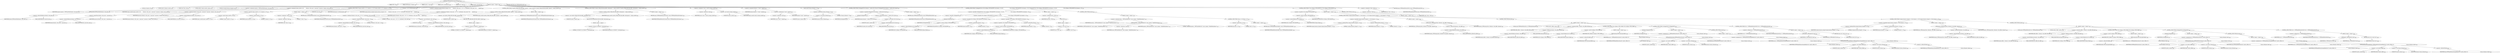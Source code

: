 digraph "TIFFReadDirEntryArrayWithLimit" {  
"80797" [label = <(METHOD,TIFFReadDirEntryArrayWithLimit)<SUB>1264</SUB>> ]
"80798" [label = <(PARAM,TIFF *tif)<SUB>1265</SUB>> ]
"80799" [label = <(PARAM,TIFFDirEntry *direntry)<SUB>1265</SUB>> ]
"80800" [label = <(PARAM,uint32_t *count)<SUB>1266</SUB>> ]
"80801" [label = <(PARAM,uint32_t desttypesize)<SUB>1266</SUB>> ]
"80802" [label = <(PARAM,void **value)<SUB>1267</SUB>> ]
"80803" [label = <(PARAM,uint64_t maxcount)<SUB>1267</SUB>> ]
"80804" [label = <(BLOCK,&lt;empty&gt;,&lt;empty&gt;)<SUB>1268</SUB>> ]
"80805" [label = <(LOCAL,int typesize: int)<SUB>1269</SUB>> ]
"80806" [label = <(LOCAL,uint32_t datasize: uint32_t)<SUB>1270</SUB>> ]
"80807" [label = <(LOCAL,void* data: void)<SUB>1271</SUB>> ]
"80808" [label = <(LOCAL,uint64_t target_count64: uint64_t)<SUB>1272</SUB>> ]
"80809" [label = <(LOCAL,int original_datasize_clamped: int)<SUB>1273</SUB>> ]
"80810" [label = <(&lt;operator&gt;.assignment,typesize = TIFFDataWidth(direntry-&gt;tdir_type))<SUB>1274</SUB>> ]
"80811" [label = <(IDENTIFIER,typesize,typesize = TIFFDataWidth(direntry-&gt;tdir_type))<SUB>1274</SUB>> ]
"80812" [label = <(TIFFDataWidth,TIFFDataWidth(direntry-&gt;tdir_type))<SUB>1274</SUB>> ]
"80813" [label = <(&lt;operator&gt;.indirectFieldAccess,direntry-&gt;tdir_type)<SUB>1274</SUB>> ]
"80814" [label = <(IDENTIFIER,direntry,TIFFDataWidth(direntry-&gt;tdir_type))<SUB>1274</SUB>> ]
"80815" [label = <(FIELD_IDENTIFIER,tdir_type,tdir_type)<SUB>1274</SUB>> ]
"80816" [label = <(&lt;operator&gt;.assignment,target_count64 =\012        (direntry-&gt;tdir_count &gt; maxcount) ? maxcount : direntry-&gt;tdir_count)<SUB>1276</SUB>> ]
"80817" [label = <(IDENTIFIER,target_count64,target_count64 =\012        (direntry-&gt;tdir_count &gt; maxcount) ? maxcount : direntry-&gt;tdir_count)<SUB>1276</SUB>> ]
"80818" [label = <(&lt;operator&gt;.conditional,(direntry-&gt;tdir_count &gt; maxcount) ? maxcount : direntry-&gt;tdir_count)<SUB>1277</SUB>> ]
"80819" [label = <(&lt;operator&gt;.greaterThan,direntry-&gt;tdir_count &gt; maxcount)<SUB>1277</SUB>> ]
"80820" [label = <(&lt;operator&gt;.indirectFieldAccess,direntry-&gt;tdir_count)<SUB>1277</SUB>> ]
"80821" [label = <(IDENTIFIER,direntry,direntry-&gt;tdir_count &gt; maxcount)<SUB>1277</SUB>> ]
"80822" [label = <(FIELD_IDENTIFIER,tdir_count,tdir_count)<SUB>1277</SUB>> ]
"80823" [label = <(IDENTIFIER,maxcount,direntry-&gt;tdir_count &gt; maxcount)<SUB>1277</SUB>> ]
"80824" [label = <(IDENTIFIER,maxcount,(direntry-&gt;tdir_count &gt; maxcount) ? maxcount : direntry-&gt;tdir_count)<SUB>1277</SUB>> ]
"80825" [label = <(&lt;operator&gt;.indirectFieldAccess,direntry-&gt;tdir_count)<SUB>1277</SUB>> ]
"80826" [label = <(IDENTIFIER,direntry,(direntry-&gt;tdir_count &gt; maxcount) ? maxcount : direntry-&gt;tdir_count)<SUB>1277</SUB>> ]
"80827" [label = <(FIELD_IDENTIFIER,tdir_count,tdir_count)<SUB>1277</SUB>> ]
"80828" [label = <(CONTROL_STRUCTURE,if ((target_count64 == 0) || (typesize == 0)),if ((target_count64 == 0) || (typesize == 0)))<SUB>1279</SUB>> ]
"80829" [label = <(&lt;operator&gt;.logicalOr,(target_count64 == 0) || (typesize == 0))<SUB>1279</SUB>> ]
"80830" [label = <(&lt;operator&gt;.equals,target_count64 == 0)<SUB>1279</SUB>> ]
"80831" [label = <(IDENTIFIER,target_count64,target_count64 == 0)<SUB>1279</SUB>> ]
"80832" [label = <(LITERAL,0,target_count64 == 0)<SUB>1279</SUB>> ]
"80833" [label = <(&lt;operator&gt;.equals,typesize == 0)<SUB>1279</SUB>> ]
"80834" [label = <(IDENTIFIER,typesize,typesize == 0)<SUB>1279</SUB>> ]
"80835" [label = <(LITERAL,0,typesize == 0)<SUB>1279</SUB>> ]
"80836" [label = <(BLOCK,&lt;empty&gt;,&lt;empty&gt;)<SUB>1280</SUB>> ]
"80837" [label = <(&lt;operator&gt;.assignment,*value = 0)<SUB>1281</SUB>> ]
"80838" [label = <(&lt;operator&gt;.indirection,*value)<SUB>1281</SUB>> ]
"80839" [label = <(IDENTIFIER,value,*value = 0)<SUB>1281</SUB>> ]
"80840" [label = <(LITERAL,0,*value = 0)<SUB>1281</SUB>> ]
"80841" [label = <(RETURN,return (TIFFReadDirEntryErrOk);,return (TIFFReadDirEntryErrOk);)<SUB>1282</SUB>> ]
"80842" [label = <(IDENTIFIER,TIFFReadDirEntryErrOk,return (TIFFReadDirEntryErrOk);)<SUB>1282</SUB>> ]
"80843" [label = <(&lt;operator&gt;.cast,(void)desttypesize)<SUB>1284</SUB>> ]
"80844" [label = <(UNKNOWN,void,void)<SUB>1284</SUB>> ]
"80845" [label = <(IDENTIFIER,desttypesize,(void)desttypesize)<SUB>1284</SUB>> ]
"80846" [label = <(&lt;operator&gt;.assignment,original_datasize_clamped =\012        ((direntry-&gt;tdir_count &gt; 10) ? 10 : (int)direntry-&gt;tdir_count) *\012        typesize)<SUB>1289</SUB>> ]
"80847" [label = <(IDENTIFIER,original_datasize_clamped,original_datasize_clamped =\012        ((direntry-&gt;tdir_count &gt; 10) ? 10 : (int)direntry-&gt;tdir_count) *\012        typesize)<SUB>1289</SUB>> ]
"80848" [label = <(&lt;operator&gt;.multiplication,((direntry-&gt;tdir_count &gt; 10) ? 10 : (int)direntry-&gt;tdir_count) *\012        typesize)<SUB>1290</SUB>> ]
"80849" [label = <(&lt;operator&gt;.conditional,(direntry-&gt;tdir_count &gt; 10) ? 10 : (int)direntry-&gt;tdir_count)<SUB>1290</SUB>> ]
"80850" [label = <(&lt;operator&gt;.greaterThan,direntry-&gt;tdir_count &gt; 10)<SUB>1290</SUB>> ]
"80851" [label = <(&lt;operator&gt;.indirectFieldAccess,direntry-&gt;tdir_count)<SUB>1290</SUB>> ]
"80852" [label = <(IDENTIFIER,direntry,direntry-&gt;tdir_count &gt; 10)<SUB>1290</SUB>> ]
"80853" [label = <(FIELD_IDENTIFIER,tdir_count,tdir_count)<SUB>1290</SUB>> ]
"80854" [label = <(LITERAL,10,direntry-&gt;tdir_count &gt; 10)<SUB>1290</SUB>> ]
"80855" [label = <(LITERAL,10,(direntry-&gt;tdir_count &gt; 10) ? 10 : (int)direntry-&gt;tdir_count)<SUB>1290</SUB>> ]
"80856" [label = <(&lt;operator&gt;.cast,(int)direntry-&gt;tdir_count)<SUB>1290</SUB>> ]
"80857" [label = <(UNKNOWN,int,int)<SUB>1290</SUB>> ]
"80858" [label = <(&lt;operator&gt;.indirectFieldAccess,direntry-&gt;tdir_count)<SUB>1290</SUB>> ]
"80859" [label = <(IDENTIFIER,direntry,(int)direntry-&gt;tdir_count)<SUB>1290</SUB>> ]
"80860" [label = <(FIELD_IDENTIFIER,tdir_count,tdir_count)<SUB>1290</SUB>> ]
"80861" [label = <(IDENTIFIER,typesize,((direntry-&gt;tdir_count &gt; 10) ? 10 : (int)direntry-&gt;tdir_count) *\012        typesize)<SUB>1291</SUB>> ]
"80862" [label = <(CONTROL_STRUCTURE,if ((uint64_t)(MAX_SIZE_TAG_DATA / typesize) &lt; target_count64),if ((uint64_t)(MAX_SIZE_TAG_DATA / typesize) &lt; target_count64))<SUB>1298</SUB>> ]
"80863" [label = <(&lt;operator&gt;.lessThan,(uint64_t)(MAX_SIZE_TAG_DATA / typesize) &lt; target_count64)<SUB>1298</SUB>> ]
"80864" [label = <(&lt;operator&gt;.cast,(uint64_t)(MAX_SIZE_TAG_DATA / typesize))<SUB>1298</SUB>> ]
"80865" [label = <(UNKNOWN,uint64_t,uint64_t)<SUB>1298</SUB>> ]
"80866" [label = <(MAX_SIZE_TAG_DATA,MAX_SIZE_TAG_DATA / typesize)<SUB>1298</SUB>> ]
"80867" [label = <(BLOCK,&lt;empty&gt;,&lt;empty&gt;)> ]
"80868" [label = <(&lt;operator&gt;.division,2147483647U / typesize)<SUB>1298</SUB>> ]
"80869" [label = <(LITERAL,2147483647U,2147483647U / typesize)<SUB>1298</SUB>> ]
"80870" [label = <(IDENTIFIER,typesize,2147483647U / typesize)<SUB>1298</SUB>> ]
"80871" [label = <(IDENTIFIER,target_count64,(uint64_t)(MAX_SIZE_TAG_DATA / typesize) &lt; target_count64)<SUB>1298</SUB>> ]
"80872" [label = <(BLOCK,&lt;empty&gt;,&lt;empty&gt;)<SUB>1299</SUB>> ]
"80873" [label = <(RETURN,return (TIFFReadDirEntryErrSizesan);,return (TIFFReadDirEntryErrSizesan);)<SUB>1299</SUB>> ]
"80874" [label = <(IDENTIFIER,TIFFReadDirEntryErrSizesan,return (TIFFReadDirEntryErrSizesan);)<SUB>1299</SUB>> ]
"80875" [label = <(CONTROL_STRUCTURE,if ((uint64_t)(MAX_SIZE_TAG_DATA / desttypesize) &lt; target_count64),if ((uint64_t)(MAX_SIZE_TAG_DATA / desttypesize) &lt; target_count64))<SUB>1300</SUB>> ]
"80876" [label = <(&lt;operator&gt;.lessThan,(uint64_t)(MAX_SIZE_TAG_DATA / desttypesize) &lt; target_count64)<SUB>1300</SUB>> ]
"80877" [label = <(&lt;operator&gt;.cast,(uint64_t)(MAX_SIZE_TAG_DATA / desttypesize))<SUB>1300</SUB>> ]
"80878" [label = <(UNKNOWN,uint64_t,uint64_t)<SUB>1300</SUB>> ]
"80879" [label = <(MAX_SIZE_TAG_DATA,MAX_SIZE_TAG_DATA / desttypesize)<SUB>1300</SUB>> ]
"80880" [label = <(BLOCK,&lt;empty&gt;,&lt;empty&gt;)> ]
"80881" [label = <(&lt;operator&gt;.division,2147483647U / desttypesize)<SUB>1300</SUB>> ]
"80882" [label = <(LITERAL,2147483647U,2147483647U / desttypesize)<SUB>1300</SUB>> ]
"80883" [label = <(IDENTIFIER,desttypesize,2147483647U / desttypesize)<SUB>1300</SUB>> ]
"80884" [label = <(IDENTIFIER,target_count64,(uint64_t)(MAX_SIZE_TAG_DATA / desttypesize) &lt; target_count64)<SUB>1300</SUB>> ]
"80885" [label = <(BLOCK,&lt;empty&gt;,&lt;empty&gt;)<SUB>1301</SUB>> ]
"80886" [label = <(RETURN,return (TIFFReadDirEntryErrSizesan);,return (TIFFReadDirEntryErrSizesan);)<SUB>1301</SUB>> ]
"80887" [label = <(IDENTIFIER,TIFFReadDirEntryErrSizesan,return (TIFFReadDirEntryErrSizesan);)<SUB>1301</SUB>> ]
"80888" [label = <(&lt;operator&gt;.assignment,*count = (uint32_t)target_count64)<SUB>1303</SUB>> ]
"80889" [label = <(&lt;operator&gt;.indirection,*count)<SUB>1303</SUB>> ]
"80890" [label = <(IDENTIFIER,count,*count = (uint32_t)target_count64)<SUB>1303</SUB>> ]
"80891" [label = <(&lt;operator&gt;.cast,(uint32_t)target_count64)<SUB>1303</SUB>> ]
"80892" [label = <(UNKNOWN,uint32_t,uint32_t)<SUB>1303</SUB>> ]
"80893" [label = <(IDENTIFIER,target_count64,(uint32_t)target_count64)<SUB>1303</SUB>> ]
"80894" [label = <(&lt;operator&gt;.assignment,datasize = (*count) * typesize)<SUB>1304</SUB>> ]
"80895" [label = <(IDENTIFIER,datasize,datasize = (*count) * typesize)<SUB>1304</SUB>> ]
"80896" [label = <(&lt;operator&gt;.multiplication,(*count) * typesize)<SUB>1304</SUB>> ]
"80897" [label = <(&lt;operator&gt;.indirection,*count)<SUB>1304</SUB>> ]
"80898" [label = <(IDENTIFIER,count,(*count) * typesize)<SUB>1304</SUB>> ]
"80899" [label = <(IDENTIFIER,typesize,(*count) * typesize)<SUB>1304</SUB>> ]
"80900" [label = <(assert,assert((tmsize_t)datasize &gt; 0))<SUB>1305</SUB>> ]
"80901" [label = <(&lt;operator&gt;.greaterThan,(tmsize_t)datasize &gt; 0)<SUB>1305</SUB>> ]
"80902" [label = <(&lt;operator&gt;.cast,(tmsize_t)datasize)<SUB>1305</SUB>> ]
"80903" [label = <(UNKNOWN,tmsize_t,tmsize_t)<SUB>1305</SUB>> ]
"80904" [label = <(IDENTIFIER,datasize,(tmsize_t)datasize)<SUB>1305</SUB>> ]
"80905" [label = <(LITERAL,0,(tmsize_t)datasize &gt; 0)<SUB>1305</SUB>> ]
"80906" [label = <(CONTROL_STRUCTURE,if (isMapped(tif) &amp;&amp; datasize &gt; (uint64_t)tif-&gt;tif_size),if (isMapped(tif) &amp;&amp; datasize &gt; (uint64_t)tif-&gt;tif_size))<SUB>1307</SUB>> ]
"80907" [label = <(&lt;operator&gt;.logicalAnd,isMapped(tif) &amp;&amp; datasize &gt; (uint64_t)tif-&gt;tif_size)<SUB>1307</SUB>> ]
"80908" [label = <(isMapped,isMapped(tif))<SUB>1307</SUB>> ]
"80909" [label = <(IDENTIFIER,tif,isMapped(tif))<SUB>1307</SUB>> ]
"80910" [label = <(&lt;operator&gt;.greaterThan,datasize &gt; (uint64_t)tif-&gt;tif_size)<SUB>1307</SUB>> ]
"80911" [label = <(IDENTIFIER,datasize,datasize &gt; (uint64_t)tif-&gt;tif_size)<SUB>1307</SUB>> ]
"80912" [label = <(&lt;operator&gt;.cast,(uint64_t)tif-&gt;tif_size)<SUB>1307</SUB>> ]
"80913" [label = <(UNKNOWN,uint64_t,uint64_t)<SUB>1307</SUB>> ]
"80914" [label = <(&lt;operator&gt;.indirectFieldAccess,tif-&gt;tif_size)<SUB>1307</SUB>> ]
"80915" [label = <(IDENTIFIER,tif,(uint64_t)tif-&gt;tif_size)<SUB>1307</SUB>> ]
"80916" [label = <(FIELD_IDENTIFIER,tif_size,tif_size)<SUB>1307</SUB>> ]
"80917" [label = <(BLOCK,&lt;empty&gt;,&lt;empty&gt;)<SUB>1308</SUB>> ]
"80918" [label = <(RETURN,return TIFFReadDirEntryErrIo;,return TIFFReadDirEntryErrIo;)<SUB>1308</SUB>> ]
"80919" [label = <(IDENTIFIER,TIFFReadDirEntryErrIo,return TIFFReadDirEntryErrIo;)<SUB>1308</SUB>> ]
"80920" [label = <(CONTROL_STRUCTURE,if (!isMapped(tif) &amp;&amp; (((tif-&gt;tif_flags &amp; TIFF_BIGTIFF) &amp;&amp; datasize &gt; 8) ||\012                           (!(tif-&gt;tif_flags &amp; TIFF_BIGTIFF) &amp;&amp; datasize &gt; 4))),if (!isMapped(tif) &amp;&amp; (((tif-&gt;tif_flags &amp; TIFF_BIGTIFF) &amp;&amp; datasize &gt; 8) ||\012                           (!(tif-&gt;tif_flags &amp; TIFF_BIGTIFF) &amp;&amp; datasize &gt; 4))))<SUB>1310</SUB>> ]
"80921" [label = <(&lt;operator&gt;.logicalAnd,!isMapped(tif) &amp;&amp; (((tif-&gt;tif_flags &amp; TIFF_BIGTIFF) &amp;&amp; datasize &gt; 8) ||\012                           (!(tif-&gt;tif_flags &amp; TIFF_BIGTIFF) &amp;&amp; datasize &gt; 4)))<SUB>1310</SUB>> ]
"80922" [label = <(&lt;operator&gt;.logicalNot,!isMapped(tif))<SUB>1310</SUB>> ]
"80923" [label = <(isMapped,isMapped(tif))<SUB>1310</SUB>> ]
"80924" [label = <(IDENTIFIER,tif,isMapped(tif))<SUB>1310</SUB>> ]
"80925" [label = <(&lt;operator&gt;.logicalOr,((tif-&gt;tif_flags &amp; TIFF_BIGTIFF) &amp;&amp; datasize &gt; 8) ||\012                           (!(tif-&gt;tif_flags &amp; TIFF_BIGTIFF) &amp;&amp; datasize &gt; 4))<SUB>1310</SUB>> ]
"80926" [label = <(&lt;operator&gt;.logicalAnd,(tif-&gt;tif_flags &amp; TIFF_BIGTIFF) &amp;&amp; datasize &gt; 8)<SUB>1310</SUB>> ]
"80927" [label = <(&lt;operator&gt;.and,tif-&gt;tif_flags &amp; TIFF_BIGTIFF)<SUB>1310</SUB>> ]
"80928" [label = <(&lt;operator&gt;.indirectFieldAccess,tif-&gt;tif_flags)<SUB>1310</SUB>> ]
"80929" [label = <(IDENTIFIER,tif,tif-&gt;tif_flags &amp; TIFF_BIGTIFF)<SUB>1310</SUB>> ]
"80930" [label = <(FIELD_IDENTIFIER,tif_flags,tif_flags)<SUB>1310</SUB>> ]
"80931" [label = <(IDENTIFIER,TIFF_BIGTIFF,tif-&gt;tif_flags &amp; TIFF_BIGTIFF)<SUB>1310</SUB>> ]
"80932" [label = <(&lt;operator&gt;.greaterThan,datasize &gt; 8)<SUB>1310</SUB>> ]
"80933" [label = <(IDENTIFIER,datasize,datasize &gt; 8)<SUB>1310</SUB>> ]
"80934" [label = <(LITERAL,8,datasize &gt; 8)<SUB>1310</SUB>> ]
"80935" [label = <(&lt;operator&gt;.logicalAnd,!(tif-&gt;tif_flags &amp; TIFF_BIGTIFF) &amp;&amp; datasize &gt; 4)<SUB>1311</SUB>> ]
"80936" [label = <(&lt;operator&gt;.logicalNot,!(tif-&gt;tif_flags &amp; TIFF_BIGTIFF))<SUB>1311</SUB>> ]
"80937" [label = <(&lt;operator&gt;.and,tif-&gt;tif_flags &amp; TIFF_BIGTIFF)<SUB>1311</SUB>> ]
"80938" [label = <(&lt;operator&gt;.indirectFieldAccess,tif-&gt;tif_flags)<SUB>1311</SUB>> ]
"80939" [label = <(IDENTIFIER,tif,tif-&gt;tif_flags &amp; TIFF_BIGTIFF)<SUB>1311</SUB>> ]
"80940" [label = <(FIELD_IDENTIFIER,tif_flags,tif_flags)<SUB>1311</SUB>> ]
"80941" [label = <(IDENTIFIER,TIFF_BIGTIFF,tif-&gt;tif_flags &amp; TIFF_BIGTIFF)<SUB>1311</SUB>> ]
"80942" [label = <(&lt;operator&gt;.greaterThan,datasize &gt; 4)<SUB>1311</SUB>> ]
"80943" [label = <(IDENTIFIER,datasize,datasize &gt; 4)<SUB>1311</SUB>> ]
"80944" [label = <(LITERAL,4,datasize &gt; 4)<SUB>1311</SUB>> ]
"80945" [label = <(BLOCK,&lt;empty&gt;,&lt;empty&gt;)<SUB>1312</SUB>> ]
"80946" [label = <(&lt;operator&gt;.assignment,data = NULL)<SUB>1313</SUB>> ]
"80947" [label = <(IDENTIFIER,data,data = NULL)<SUB>1313</SUB>> ]
"80948" [label = <(NULL,NULL)<SUB>1313</SUB>> ]
"80949" [label = <(BLOCK,&lt;empty&gt;,&lt;empty&gt;)> ]
"80950" [label = <(&lt;operator&gt;.cast,(void *)0)<SUB>1313</SUB>> ]
"80951" [label = <(UNKNOWN,void *,void *)<SUB>1313</SUB>> ]
"80952" [label = <(LITERAL,0,(void *)0)<SUB>1313</SUB>> ]
"80953" [label = <(CONTROL_STRUCTURE,else,else)<SUB>1316</SUB>> ]
"80954" [label = <(BLOCK,&lt;empty&gt;,&lt;empty&gt;)<SUB>1316</SUB>> ]
"80955" [label = <(&lt;operator&gt;.assignment,data = _TIFFCheckMalloc(tif, *count, typesize, &quot;ReadDirEntryArray&quot;))<SUB>1317</SUB>> ]
"80956" [label = <(IDENTIFIER,data,data = _TIFFCheckMalloc(tif, *count, typesize, &quot;ReadDirEntryArray&quot;))<SUB>1317</SUB>> ]
"80957" [label = <(_TIFFCheckMalloc,_TIFFCheckMalloc(tif, *count, typesize, &quot;ReadDirEntryArray&quot;))<SUB>1317</SUB>> ]
"80958" [label = <(IDENTIFIER,tif,_TIFFCheckMalloc(tif, *count, typesize, &quot;ReadDirEntryArray&quot;))<SUB>1317</SUB>> ]
"80959" [label = <(&lt;operator&gt;.indirection,*count)<SUB>1317</SUB>> ]
"80960" [label = <(IDENTIFIER,count,_TIFFCheckMalloc(tif, *count, typesize, &quot;ReadDirEntryArray&quot;))<SUB>1317</SUB>> ]
"80961" [label = <(IDENTIFIER,typesize,_TIFFCheckMalloc(tif, *count, typesize, &quot;ReadDirEntryArray&quot;))<SUB>1317</SUB>> ]
"80962" [label = <(LITERAL,&quot;ReadDirEntryArray&quot;,_TIFFCheckMalloc(tif, *count, typesize, &quot;ReadDirEntryArray&quot;))<SUB>1317</SUB>> ]
"80963" [label = <(CONTROL_STRUCTURE,if (data == 0),if (data == 0))<SUB>1318</SUB>> ]
"80964" [label = <(&lt;operator&gt;.equals,data == 0)<SUB>1318</SUB>> ]
"80965" [label = <(IDENTIFIER,data,data == 0)<SUB>1318</SUB>> ]
"80966" [label = <(LITERAL,0,data == 0)<SUB>1318</SUB>> ]
"80967" [label = <(BLOCK,&lt;empty&gt;,&lt;empty&gt;)<SUB>1319</SUB>> ]
"80968" [label = <(RETURN,return (TIFFReadDirEntryErrAlloc);,return (TIFFReadDirEntryErrAlloc);)<SUB>1319</SUB>> ]
"80969" [label = <(IDENTIFIER,TIFFReadDirEntryErrAlloc,return (TIFFReadDirEntryErrAlloc);)<SUB>1319</SUB>> ]
"80970" [label = <(CONTROL_STRUCTURE,if (!(tif-&gt;tif_flags &amp; TIFF_BIGTIFF)),if (!(tif-&gt;tif_flags &amp; TIFF_BIGTIFF)))<SUB>1321</SUB>> ]
"80971" [label = <(&lt;operator&gt;.logicalNot,!(tif-&gt;tif_flags &amp; TIFF_BIGTIFF))<SUB>1321</SUB>> ]
"80972" [label = <(&lt;operator&gt;.and,tif-&gt;tif_flags &amp; TIFF_BIGTIFF)<SUB>1321</SUB>> ]
"80973" [label = <(&lt;operator&gt;.indirectFieldAccess,tif-&gt;tif_flags)<SUB>1321</SUB>> ]
"80974" [label = <(IDENTIFIER,tif,tif-&gt;tif_flags &amp; TIFF_BIGTIFF)<SUB>1321</SUB>> ]
"80975" [label = <(FIELD_IDENTIFIER,tif_flags,tif_flags)<SUB>1321</SUB>> ]
"80976" [label = <(IDENTIFIER,TIFF_BIGTIFF,tif-&gt;tif_flags &amp; TIFF_BIGTIFF)<SUB>1321</SUB>> ]
"80977" [label = <(BLOCK,&lt;empty&gt;,&lt;empty&gt;)<SUB>1322</SUB>> ]
"80978" [label = <(CONTROL_STRUCTURE,if (original_datasize_clamped &lt;= 4 &amp;&amp; datasize &lt;= 4),if (original_datasize_clamped &lt;= 4 &amp;&amp; datasize &lt;= 4))<SUB>1325</SUB>> ]
"80979" [label = <(&lt;operator&gt;.logicalAnd,original_datasize_clamped &lt;= 4 &amp;&amp; datasize &lt;= 4)<SUB>1325</SUB>> ]
"80980" [label = <(&lt;operator&gt;.lessEqualsThan,original_datasize_clamped &lt;= 4)<SUB>1325</SUB>> ]
"80981" [label = <(IDENTIFIER,original_datasize_clamped,original_datasize_clamped &lt;= 4)<SUB>1325</SUB>> ]
"80982" [label = <(LITERAL,4,original_datasize_clamped &lt;= 4)<SUB>1325</SUB>> ]
"80983" [label = <(&lt;operator&gt;.lessEqualsThan,datasize &lt;= 4)<SUB>1325</SUB>> ]
"80984" [label = <(IDENTIFIER,datasize,datasize &lt;= 4)<SUB>1325</SUB>> ]
"80985" [label = <(LITERAL,4,datasize &lt;= 4)<SUB>1325</SUB>> ]
"80986" [label = <(BLOCK,&lt;empty&gt;,&lt;empty&gt;)<SUB>1326</SUB>> ]
"80987" [label = <(_TIFFmemcpy,_TIFFmemcpy(data, &amp;direntry-&gt;tdir_offset, datasize))<SUB>1326</SUB>> ]
"80988" [label = <(IDENTIFIER,data,_TIFFmemcpy(data, &amp;direntry-&gt;tdir_offset, datasize))<SUB>1326</SUB>> ]
"80989" [label = <(&lt;operator&gt;.addressOf,&amp;direntry-&gt;tdir_offset)<SUB>1326</SUB>> ]
"80990" [label = <(&lt;operator&gt;.indirectFieldAccess,direntry-&gt;tdir_offset)<SUB>1326</SUB>> ]
"80991" [label = <(IDENTIFIER,direntry,_TIFFmemcpy(data, &amp;direntry-&gt;tdir_offset, datasize))<SUB>1326</SUB>> ]
"80992" [label = <(FIELD_IDENTIFIER,tdir_offset,tdir_offset)<SUB>1326</SUB>> ]
"80993" [label = <(IDENTIFIER,datasize,_TIFFmemcpy(data, &amp;direntry-&gt;tdir_offset, datasize))<SUB>1326</SUB>> ]
"80994" [label = <(CONTROL_STRUCTURE,else,else)<SUB>1328</SUB>> ]
"80995" [label = <(BLOCK,&lt;empty&gt;,&lt;empty&gt;)<SUB>1328</SUB>> ]
"80996" [label = <(LOCAL,enum TIFFReadDirEntryErr err: TIFFReadDirEntryErr)<SUB>1329</SUB>> ]
"80997" [label = <(LOCAL,uint32_t offset: uint32_t)<SUB>1330</SUB>> ]
"80998" [label = <(&lt;operator&gt;.assignment,offset = direntry-&gt;tdir_offset.toff_long)<SUB>1330</SUB>> ]
"80999" [label = <(IDENTIFIER,offset,offset = direntry-&gt;tdir_offset.toff_long)<SUB>1330</SUB>> ]
"81000" [label = <(&lt;operator&gt;.fieldAccess,direntry-&gt;tdir_offset.toff_long)<SUB>1330</SUB>> ]
"81001" [label = <(&lt;operator&gt;.indirectFieldAccess,direntry-&gt;tdir_offset)<SUB>1330</SUB>> ]
"81002" [label = <(IDENTIFIER,direntry,offset = direntry-&gt;tdir_offset.toff_long)<SUB>1330</SUB>> ]
"81003" [label = <(FIELD_IDENTIFIER,tdir_offset,tdir_offset)<SUB>1330</SUB>> ]
"81004" [label = <(FIELD_IDENTIFIER,toff_long,toff_long)<SUB>1330</SUB>> ]
"81005" [label = <(CONTROL_STRUCTURE,if (tif-&gt;tif_flags &amp; TIFF_SWAB),if (tif-&gt;tif_flags &amp; TIFF_SWAB))<SUB>1331</SUB>> ]
"81006" [label = <(&lt;operator&gt;.and,tif-&gt;tif_flags &amp; TIFF_SWAB)<SUB>1331</SUB>> ]
"81007" [label = <(&lt;operator&gt;.indirectFieldAccess,tif-&gt;tif_flags)<SUB>1331</SUB>> ]
"81008" [label = <(IDENTIFIER,tif,tif-&gt;tif_flags &amp; TIFF_SWAB)<SUB>1331</SUB>> ]
"81009" [label = <(FIELD_IDENTIFIER,tif_flags,tif_flags)<SUB>1331</SUB>> ]
"81010" [label = <(IDENTIFIER,TIFF_SWAB,tif-&gt;tif_flags &amp; TIFF_SWAB)<SUB>1331</SUB>> ]
"81011" [label = <(BLOCK,&lt;empty&gt;,&lt;empty&gt;)<SUB>1332</SUB>> ]
"81012" [label = <(TIFFSwabLong,TIFFSwabLong(&amp;offset))<SUB>1332</SUB>> ]
"81013" [label = <(&lt;operator&gt;.addressOf,&amp;offset)<SUB>1332</SUB>> ]
"81014" [label = <(IDENTIFIER,offset,TIFFSwabLong(&amp;offset))<SUB>1332</SUB>> ]
"81015" [label = <(CONTROL_STRUCTURE,if (isMapped(tif)),if (isMapped(tif)))<SUB>1333</SUB>> ]
"81016" [label = <(isMapped,isMapped(tif))<SUB>1333</SUB>> ]
"81017" [label = <(IDENTIFIER,tif,isMapped(tif))<SUB>1333</SUB>> ]
"81018" [label = <(BLOCK,&lt;empty&gt;,&lt;empty&gt;)<SUB>1334</SUB>> ]
"81019" [label = <(&lt;operator&gt;.assignment,err = TIFFReadDirEntryData(tif, (uint64_t)offset,\012                                           (tmsize_t)datasize, data))<SUB>1334</SUB>> ]
"81020" [label = <(IDENTIFIER,err,err = TIFFReadDirEntryData(tif, (uint64_t)offset,\012                                           (tmsize_t)datasize, data))<SUB>1334</SUB>> ]
"81021" [label = <(TIFFReadDirEntryData,TIFFReadDirEntryData(tif, (uint64_t)offset,\012                                           (tmsize_t)datasize, data))<SUB>1334</SUB>> ]
"81022" [label = <(IDENTIFIER,tif,TIFFReadDirEntryData(tif, (uint64_t)offset,\012                                           (tmsize_t)datasize, data))<SUB>1334</SUB>> ]
"81023" [label = <(&lt;operator&gt;.cast,(uint64_t)offset)<SUB>1334</SUB>> ]
"81024" [label = <(UNKNOWN,uint64_t,uint64_t)<SUB>1334</SUB>> ]
"81025" [label = <(IDENTIFIER,offset,(uint64_t)offset)<SUB>1334</SUB>> ]
"81026" [label = <(&lt;operator&gt;.cast,(tmsize_t)datasize)<SUB>1335</SUB>> ]
"81027" [label = <(UNKNOWN,tmsize_t,tmsize_t)<SUB>1335</SUB>> ]
"81028" [label = <(IDENTIFIER,datasize,(tmsize_t)datasize)<SUB>1335</SUB>> ]
"81029" [label = <(IDENTIFIER,data,TIFFReadDirEntryData(tif, (uint64_t)offset,\012                                           (tmsize_t)datasize, data))<SUB>1335</SUB>> ]
"81030" [label = <(CONTROL_STRUCTURE,else,else)<SUB>1337</SUB>> ]
"81031" [label = <(BLOCK,&lt;empty&gt;,&lt;empty&gt;)<SUB>1337</SUB>> ]
"81032" [label = <(&lt;operator&gt;.assignment,err = TIFFReadDirEntryDataAndRealloc(tif, (uint64_t)offset,\012                                                     (tmsize_t)datasize, &amp;data))<SUB>1337</SUB>> ]
"81033" [label = <(IDENTIFIER,err,err = TIFFReadDirEntryDataAndRealloc(tif, (uint64_t)offset,\012                                                     (tmsize_t)datasize, &amp;data))<SUB>1337</SUB>> ]
"81034" [label = <(TIFFReadDirEntryDataAndRealloc,TIFFReadDirEntryDataAndRealloc(tif, (uint64_t)offset,\012                                                     (tmsize_t)datasize, &amp;data))<SUB>1337</SUB>> ]
"81035" [label = <(IDENTIFIER,tif,TIFFReadDirEntryDataAndRealloc(tif, (uint64_t)offset,\012                                                     (tmsize_t)datasize, &amp;data))<SUB>1337</SUB>> ]
"81036" [label = <(&lt;operator&gt;.cast,(uint64_t)offset)<SUB>1337</SUB>> ]
"81037" [label = <(UNKNOWN,uint64_t,uint64_t)<SUB>1337</SUB>> ]
"81038" [label = <(IDENTIFIER,offset,(uint64_t)offset)<SUB>1337</SUB>> ]
"81039" [label = <(&lt;operator&gt;.cast,(tmsize_t)datasize)<SUB>1338</SUB>> ]
"81040" [label = <(UNKNOWN,tmsize_t,tmsize_t)<SUB>1338</SUB>> ]
"81041" [label = <(IDENTIFIER,datasize,(tmsize_t)datasize)<SUB>1338</SUB>> ]
"81042" [label = <(&lt;operator&gt;.addressOf,&amp;data)<SUB>1338</SUB>> ]
"81043" [label = <(IDENTIFIER,data,TIFFReadDirEntryDataAndRealloc(tif, (uint64_t)offset,\012                                                     (tmsize_t)datasize, &amp;data))<SUB>1338</SUB>> ]
"81044" [label = <(CONTROL_STRUCTURE,if (err != TIFFReadDirEntryErrOk),if (err != TIFFReadDirEntryErrOk))<SUB>1339</SUB>> ]
"81045" [label = <(&lt;operator&gt;.notEquals,err != TIFFReadDirEntryErrOk)<SUB>1339</SUB>> ]
"81046" [label = <(IDENTIFIER,err,err != TIFFReadDirEntryErrOk)<SUB>1339</SUB>> ]
"81047" [label = <(IDENTIFIER,TIFFReadDirEntryErrOk,err != TIFFReadDirEntryErrOk)<SUB>1339</SUB>> ]
"81048" [label = <(BLOCK,&lt;empty&gt;,&lt;empty&gt;)<SUB>1340</SUB>> ]
"81049" [label = <(_TIFFfreeExt,_TIFFfreeExt(tif, data))<SUB>1341</SUB>> ]
"81050" [label = <(IDENTIFIER,tif,_TIFFfreeExt(tif, data))<SUB>1341</SUB>> ]
"81051" [label = <(IDENTIFIER,data,_TIFFfreeExt(tif, data))<SUB>1341</SUB>> ]
"81052" [label = <(RETURN,return (err);,return (err);)<SUB>1342</SUB>> ]
"81053" [label = <(IDENTIFIER,err,return (err);)<SUB>1342</SUB>> ]
"81054" [label = <(CONTROL_STRUCTURE,else,else)<SUB>1347</SUB>> ]
"81055" [label = <(BLOCK,&lt;empty&gt;,&lt;empty&gt;)<SUB>1347</SUB>> ]
"81056" [label = <(CONTROL_STRUCTURE,if (original_datasize_clamped &lt;= 8 &amp;&amp; datasize &lt;= 8),if (original_datasize_clamped &lt;= 8 &amp;&amp; datasize &lt;= 8))<SUB>1349</SUB>> ]
"81057" [label = <(&lt;operator&gt;.logicalAnd,original_datasize_clamped &lt;= 8 &amp;&amp; datasize &lt;= 8)<SUB>1349</SUB>> ]
"81058" [label = <(&lt;operator&gt;.lessEqualsThan,original_datasize_clamped &lt;= 8)<SUB>1349</SUB>> ]
"81059" [label = <(IDENTIFIER,original_datasize_clamped,original_datasize_clamped &lt;= 8)<SUB>1349</SUB>> ]
"81060" [label = <(LITERAL,8,original_datasize_clamped &lt;= 8)<SUB>1349</SUB>> ]
"81061" [label = <(&lt;operator&gt;.lessEqualsThan,datasize &lt;= 8)<SUB>1349</SUB>> ]
"81062" [label = <(IDENTIFIER,datasize,datasize &lt;= 8)<SUB>1349</SUB>> ]
"81063" [label = <(LITERAL,8,datasize &lt;= 8)<SUB>1349</SUB>> ]
"81064" [label = <(BLOCK,&lt;empty&gt;,&lt;empty&gt;)<SUB>1350</SUB>> ]
"81065" [label = <(_TIFFmemcpy,_TIFFmemcpy(data, &amp;direntry-&gt;tdir_offset, datasize))<SUB>1350</SUB>> ]
"81066" [label = <(IDENTIFIER,data,_TIFFmemcpy(data, &amp;direntry-&gt;tdir_offset, datasize))<SUB>1350</SUB>> ]
"81067" [label = <(&lt;operator&gt;.addressOf,&amp;direntry-&gt;tdir_offset)<SUB>1350</SUB>> ]
"81068" [label = <(&lt;operator&gt;.indirectFieldAccess,direntry-&gt;tdir_offset)<SUB>1350</SUB>> ]
"81069" [label = <(IDENTIFIER,direntry,_TIFFmemcpy(data, &amp;direntry-&gt;tdir_offset, datasize))<SUB>1350</SUB>> ]
"81070" [label = <(FIELD_IDENTIFIER,tdir_offset,tdir_offset)<SUB>1350</SUB>> ]
"81071" [label = <(IDENTIFIER,datasize,_TIFFmemcpy(data, &amp;direntry-&gt;tdir_offset, datasize))<SUB>1350</SUB>> ]
"81072" [label = <(CONTROL_STRUCTURE,else,else)<SUB>1352</SUB>> ]
"81073" [label = <(BLOCK,&lt;empty&gt;,&lt;empty&gt;)<SUB>1352</SUB>> ]
"81074" [label = <(LOCAL,enum TIFFReadDirEntryErr err: TIFFReadDirEntryErr)<SUB>1353</SUB>> ]
"81075" [label = <(LOCAL,uint64_t offset: uint64_t)<SUB>1354</SUB>> ]
"81076" [label = <(&lt;operator&gt;.assignment,offset = direntry-&gt;tdir_offset.toff_long8)<SUB>1354</SUB>> ]
"81077" [label = <(IDENTIFIER,offset,offset = direntry-&gt;tdir_offset.toff_long8)<SUB>1354</SUB>> ]
"81078" [label = <(&lt;operator&gt;.fieldAccess,direntry-&gt;tdir_offset.toff_long8)<SUB>1354</SUB>> ]
"81079" [label = <(&lt;operator&gt;.indirectFieldAccess,direntry-&gt;tdir_offset)<SUB>1354</SUB>> ]
"81080" [label = <(IDENTIFIER,direntry,offset = direntry-&gt;tdir_offset.toff_long8)<SUB>1354</SUB>> ]
"81081" [label = <(FIELD_IDENTIFIER,tdir_offset,tdir_offset)<SUB>1354</SUB>> ]
"81082" [label = <(FIELD_IDENTIFIER,toff_long8,toff_long8)<SUB>1354</SUB>> ]
"81083" [label = <(CONTROL_STRUCTURE,if (tif-&gt;tif_flags &amp; TIFF_SWAB),if (tif-&gt;tif_flags &amp; TIFF_SWAB))<SUB>1355</SUB>> ]
"81084" [label = <(&lt;operator&gt;.and,tif-&gt;tif_flags &amp; TIFF_SWAB)<SUB>1355</SUB>> ]
"81085" [label = <(&lt;operator&gt;.indirectFieldAccess,tif-&gt;tif_flags)<SUB>1355</SUB>> ]
"81086" [label = <(IDENTIFIER,tif,tif-&gt;tif_flags &amp; TIFF_SWAB)<SUB>1355</SUB>> ]
"81087" [label = <(FIELD_IDENTIFIER,tif_flags,tif_flags)<SUB>1355</SUB>> ]
"81088" [label = <(IDENTIFIER,TIFF_SWAB,tif-&gt;tif_flags &amp; TIFF_SWAB)<SUB>1355</SUB>> ]
"81089" [label = <(BLOCK,&lt;empty&gt;,&lt;empty&gt;)<SUB>1356</SUB>> ]
"81090" [label = <(TIFFSwabLong8,TIFFSwabLong8(&amp;offset))<SUB>1356</SUB>> ]
"81091" [label = <(&lt;operator&gt;.addressOf,&amp;offset)<SUB>1356</SUB>> ]
"81092" [label = <(IDENTIFIER,offset,TIFFSwabLong8(&amp;offset))<SUB>1356</SUB>> ]
"81093" [label = <(CONTROL_STRUCTURE,if (isMapped(tif)),if (isMapped(tif)))<SUB>1357</SUB>> ]
"81094" [label = <(isMapped,isMapped(tif))<SUB>1357</SUB>> ]
"81095" [label = <(IDENTIFIER,tif,isMapped(tif))<SUB>1357</SUB>> ]
"81096" [label = <(BLOCK,&lt;empty&gt;,&lt;empty&gt;)<SUB>1358</SUB>> ]
"81097" [label = <(&lt;operator&gt;.assignment,err = TIFFReadDirEntryData(tif, (uint64_t)offset,\012                                           (tmsize_t)datasize, data))<SUB>1358</SUB>> ]
"81098" [label = <(IDENTIFIER,err,err = TIFFReadDirEntryData(tif, (uint64_t)offset,\012                                           (tmsize_t)datasize, data))<SUB>1358</SUB>> ]
"81099" [label = <(TIFFReadDirEntryData,TIFFReadDirEntryData(tif, (uint64_t)offset,\012                                           (tmsize_t)datasize, data))<SUB>1358</SUB>> ]
"81100" [label = <(IDENTIFIER,tif,TIFFReadDirEntryData(tif, (uint64_t)offset,\012                                           (tmsize_t)datasize, data))<SUB>1358</SUB>> ]
"81101" [label = <(&lt;operator&gt;.cast,(uint64_t)offset)<SUB>1358</SUB>> ]
"81102" [label = <(UNKNOWN,uint64_t,uint64_t)<SUB>1358</SUB>> ]
"81103" [label = <(IDENTIFIER,offset,(uint64_t)offset)<SUB>1358</SUB>> ]
"81104" [label = <(&lt;operator&gt;.cast,(tmsize_t)datasize)<SUB>1359</SUB>> ]
"81105" [label = <(UNKNOWN,tmsize_t,tmsize_t)<SUB>1359</SUB>> ]
"81106" [label = <(IDENTIFIER,datasize,(tmsize_t)datasize)<SUB>1359</SUB>> ]
"81107" [label = <(IDENTIFIER,data,TIFFReadDirEntryData(tif, (uint64_t)offset,\012                                           (tmsize_t)datasize, data))<SUB>1359</SUB>> ]
"81108" [label = <(CONTROL_STRUCTURE,else,else)<SUB>1361</SUB>> ]
"81109" [label = <(BLOCK,&lt;empty&gt;,&lt;empty&gt;)<SUB>1361</SUB>> ]
"81110" [label = <(&lt;operator&gt;.assignment,err = TIFFReadDirEntryDataAndRealloc(tif, (uint64_t)offset,\012                                                     (tmsize_t)datasize, &amp;data))<SUB>1361</SUB>> ]
"81111" [label = <(IDENTIFIER,err,err = TIFFReadDirEntryDataAndRealloc(tif, (uint64_t)offset,\012                                                     (tmsize_t)datasize, &amp;data))<SUB>1361</SUB>> ]
"81112" [label = <(TIFFReadDirEntryDataAndRealloc,TIFFReadDirEntryDataAndRealloc(tif, (uint64_t)offset,\012                                                     (tmsize_t)datasize, &amp;data))<SUB>1361</SUB>> ]
"81113" [label = <(IDENTIFIER,tif,TIFFReadDirEntryDataAndRealloc(tif, (uint64_t)offset,\012                                                     (tmsize_t)datasize, &amp;data))<SUB>1361</SUB>> ]
"81114" [label = <(&lt;operator&gt;.cast,(uint64_t)offset)<SUB>1361</SUB>> ]
"81115" [label = <(UNKNOWN,uint64_t,uint64_t)<SUB>1361</SUB>> ]
"81116" [label = <(IDENTIFIER,offset,(uint64_t)offset)<SUB>1361</SUB>> ]
"81117" [label = <(&lt;operator&gt;.cast,(tmsize_t)datasize)<SUB>1362</SUB>> ]
"81118" [label = <(UNKNOWN,tmsize_t,tmsize_t)<SUB>1362</SUB>> ]
"81119" [label = <(IDENTIFIER,datasize,(tmsize_t)datasize)<SUB>1362</SUB>> ]
"81120" [label = <(&lt;operator&gt;.addressOf,&amp;data)<SUB>1362</SUB>> ]
"81121" [label = <(IDENTIFIER,data,TIFFReadDirEntryDataAndRealloc(tif, (uint64_t)offset,\012                                                     (tmsize_t)datasize, &amp;data))<SUB>1362</SUB>> ]
"81122" [label = <(CONTROL_STRUCTURE,if (err != TIFFReadDirEntryErrOk),if (err != TIFFReadDirEntryErrOk))<SUB>1363</SUB>> ]
"81123" [label = <(&lt;operator&gt;.notEquals,err != TIFFReadDirEntryErrOk)<SUB>1363</SUB>> ]
"81124" [label = <(IDENTIFIER,err,err != TIFFReadDirEntryErrOk)<SUB>1363</SUB>> ]
"81125" [label = <(IDENTIFIER,TIFFReadDirEntryErrOk,err != TIFFReadDirEntryErrOk)<SUB>1363</SUB>> ]
"81126" [label = <(BLOCK,&lt;empty&gt;,&lt;empty&gt;)<SUB>1364</SUB>> ]
"81127" [label = <(_TIFFfreeExt,_TIFFfreeExt(tif, data))<SUB>1365</SUB>> ]
"81128" [label = <(IDENTIFIER,tif,_TIFFfreeExt(tif, data))<SUB>1365</SUB>> ]
"81129" [label = <(IDENTIFIER,data,_TIFFfreeExt(tif, data))<SUB>1365</SUB>> ]
"81130" [label = <(RETURN,return (err);,return (err);)<SUB>1366</SUB>> ]
"81131" [label = <(IDENTIFIER,err,return (err);)<SUB>1366</SUB>> ]
"81132" [label = <(&lt;operator&gt;.assignment,*value = data)<SUB>1370</SUB>> ]
"81133" [label = <(&lt;operator&gt;.indirection,*value)<SUB>1370</SUB>> ]
"81134" [label = <(IDENTIFIER,value,*value = data)<SUB>1370</SUB>> ]
"81135" [label = <(IDENTIFIER,data,*value = data)<SUB>1370</SUB>> ]
"81136" [label = <(RETURN,return (TIFFReadDirEntryErrOk);,return (TIFFReadDirEntryErrOk);)<SUB>1371</SUB>> ]
"81137" [label = <(IDENTIFIER,TIFFReadDirEntryErrOk,return (TIFFReadDirEntryErrOk);)<SUB>1371</SUB>> ]
"81138" [label = <(METHOD_RETURN,enum TIFFReadDirEntryErr)<SUB>1264</SUB>> ]
  "80797" -> "80798" 
  "80797" -> "80799" 
  "80797" -> "80800" 
  "80797" -> "80801" 
  "80797" -> "80802" 
  "80797" -> "80803" 
  "80797" -> "80804" 
  "80797" -> "81138" 
  "80804" -> "80805" 
  "80804" -> "80806" 
  "80804" -> "80807" 
  "80804" -> "80808" 
  "80804" -> "80809" 
  "80804" -> "80810" 
  "80804" -> "80816" 
  "80804" -> "80828" 
  "80804" -> "80843" 
  "80804" -> "80846" 
  "80804" -> "80862" 
  "80804" -> "80875" 
  "80804" -> "80888" 
  "80804" -> "80894" 
  "80804" -> "80900" 
  "80804" -> "80906" 
  "80804" -> "80920" 
  "80804" -> "80970" 
  "80804" -> "81132" 
  "80804" -> "81136" 
  "80810" -> "80811" 
  "80810" -> "80812" 
  "80812" -> "80813" 
  "80813" -> "80814" 
  "80813" -> "80815" 
  "80816" -> "80817" 
  "80816" -> "80818" 
  "80818" -> "80819" 
  "80818" -> "80824" 
  "80818" -> "80825" 
  "80819" -> "80820" 
  "80819" -> "80823" 
  "80820" -> "80821" 
  "80820" -> "80822" 
  "80825" -> "80826" 
  "80825" -> "80827" 
  "80828" -> "80829" 
  "80828" -> "80836" 
  "80829" -> "80830" 
  "80829" -> "80833" 
  "80830" -> "80831" 
  "80830" -> "80832" 
  "80833" -> "80834" 
  "80833" -> "80835" 
  "80836" -> "80837" 
  "80836" -> "80841" 
  "80837" -> "80838" 
  "80837" -> "80840" 
  "80838" -> "80839" 
  "80841" -> "80842" 
  "80843" -> "80844" 
  "80843" -> "80845" 
  "80846" -> "80847" 
  "80846" -> "80848" 
  "80848" -> "80849" 
  "80848" -> "80861" 
  "80849" -> "80850" 
  "80849" -> "80855" 
  "80849" -> "80856" 
  "80850" -> "80851" 
  "80850" -> "80854" 
  "80851" -> "80852" 
  "80851" -> "80853" 
  "80856" -> "80857" 
  "80856" -> "80858" 
  "80858" -> "80859" 
  "80858" -> "80860" 
  "80862" -> "80863" 
  "80862" -> "80872" 
  "80863" -> "80864" 
  "80863" -> "80871" 
  "80864" -> "80865" 
  "80864" -> "80866" 
  "80866" -> "80867" 
  "80867" -> "80868" 
  "80868" -> "80869" 
  "80868" -> "80870" 
  "80872" -> "80873" 
  "80873" -> "80874" 
  "80875" -> "80876" 
  "80875" -> "80885" 
  "80876" -> "80877" 
  "80876" -> "80884" 
  "80877" -> "80878" 
  "80877" -> "80879" 
  "80879" -> "80880" 
  "80880" -> "80881" 
  "80881" -> "80882" 
  "80881" -> "80883" 
  "80885" -> "80886" 
  "80886" -> "80887" 
  "80888" -> "80889" 
  "80888" -> "80891" 
  "80889" -> "80890" 
  "80891" -> "80892" 
  "80891" -> "80893" 
  "80894" -> "80895" 
  "80894" -> "80896" 
  "80896" -> "80897" 
  "80896" -> "80899" 
  "80897" -> "80898" 
  "80900" -> "80901" 
  "80901" -> "80902" 
  "80901" -> "80905" 
  "80902" -> "80903" 
  "80902" -> "80904" 
  "80906" -> "80907" 
  "80906" -> "80917" 
  "80907" -> "80908" 
  "80907" -> "80910" 
  "80908" -> "80909" 
  "80910" -> "80911" 
  "80910" -> "80912" 
  "80912" -> "80913" 
  "80912" -> "80914" 
  "80914" -> "80915" 
  "80914" -> "80916" 
  "80917" -> "80918" 
  "80918" -> "80919" 
  "80920" -> "80921" 
  "80920" -> "80945" 
  "80920" -> "80953" 
  "80921" -> "80922" 
  "80921" -> "80925" 
  "80922" -> "80923" 
  "80923" -> "80924" 
  "80925" -> "80926" 
  "80925" -> "80935" 
  "80926" -> "80927" 
  "80926" -> "80932" 
  "80927" -> "80928" 
  "80927" -> "80931" 
  "80928" -> "80929" 
  "80928" -> "80930" 
  "80932" -> "80933" 
  "80932" -> "80934" 
  "80935" -> "80936" 
  "80935" -> "80942" 
  "80936" -> "80937" 
  "80937" -> "80938" 
  "80937" -> "80941" 
  "80938" -> "80939" 
  "80938" -> "80940" 
  "80942" -> "80943" 
  "80942" -> "80944" 
  "80945" -> "80946" 
  "80946" -> "80947" 
  "80946" -> "80948" 
  "80948" -> "80949" 
  "80949" -> "80950" 
  "80950" -> "80951" 
  "80950" -> "80952" 
  "80953" -> "80954" 
  "80954" -> "80955" 
  "80954" -> "80963" 
  "80955" -> "80956" 
  "80955" -> "80957" 
  "80957" -> "80958" 
  "80957" -> "80959" 
  "80957" -> "80961" 
  "80957" -> "80962" 
  "80959" -> "80960" 
  "80963" -> "80964" 
  "80963" -> "80967" 
  "80964" -> "80965" 
  "80964" -> "80966" 
  "80967" -> "80968" 
  "80968" -> "80969" 
  "80970" -> "80971" 
  "80970" -> "80977" 
  "80970" -> "81054" 
  "80971" -> "80972" 
  "80972" -> "80973" 
  "80972" -> "80976" 
  "80973" -> "80974" 
  "80973" -> "80975" 
  "80977" -> "80978" 
  "80978" -> "80979" 
  "80978" -> "80986" 
  "80978" -> "80994" 
  "80979" -> "80980" 
  "80979" -> "80983" 
  "80980" -> "80981" 
  "80980" -> "80982" 
  "80983" -> "80984" 
  "80983" -> "80985" 
  "80986" -> "80987" 
  "80987" -> "80988" 
  "80987" -> "80989" 
  "80987" -> "80993" 
  "80989" -> "80990" 
  "80990" -> "80991" 
  "80990" -> "80992" 
  "80994" -> "80995" 
  "80995" -> "80996" 
  "80995" -> "80997" 
  "80995" -> "80998" 
  "80995" -> "81005" 
  "80995" -> "81015" 
  "80995" -> "81044" 
  "80998" -> "80999" 
  "80998" -> "81000" 
  "81000" -> "81001" 
  "81000" -> "81004" 
  "81001" -> "81002" 
  "81001" -> "81003" 
  "81005" -> "81006" 
  "81005" -> "81011" 
  "81006" -> "81007" 
  "81006" -> "81010" 
  "81007" -> "81008" 
  "81007" -> "81009" 
  "81011" -> "81012" 
  "81012" -> "81013" 
  "81013" -> "81014" 
  "81015" -> "81016" 
  "81015" -> "81018" 
  "81015" -> "81030" 
  "81016" -> "81017" 
  "81018" -> "81019" 
  "81019" -> "81020" 
  "81019" -> "81021" 
  "81021" -> "81022" 
  "81021" -> "81023" 
  "81021" -> "81026" 
  "81021" -> "81029" 
  "81023" -> "81024" 
  "81023" -> "81025" 
  "81026" -> "81027" 
  "81026" -> "81028" 
  "81030" -> "81031" 
  "81031" -> "81032" 
  "81032" -> "81033" 
  "81032" -> "81034" 
  "81034" -> "81035" 
  "81034" -> "81036" 
  "81034" -> "81039" 
  "81034" -> "81042" 
  "81036" -> "81037" 
  "81036" -> "81038" 
  "81039" -> "81040" 
  "81039" -> "81041" 
  "81042" -> "81043" 
  "81044" -> "81045" 
  "81044" -> "81048" 
  "81045" -> "81046" 
  "81045" -> "81047" 
  "81048" -> "81049" 
  "81048" -> "81052" 
  "81049" -> "81050" 
  "81049" -> "81051" 
  "81052" -> "81053" 
  "81054" -> "81055" 
  "81055" -> "81056" 
  "81056" -> "81057" 
  "81056" -> "81064" 
  "81056" -> "81072" 
  "81057" -> "81058" 
  "81057" -> "81061" 
  "81058" -> "81059" 
  "81058" -> "81060" 
  "81061" -> "81062" 
  "81061" -> "81063" 
  "81064" -> "81065" 
  "81065" -> "81066" 
  "81065" -> "81067" 
  "81065" -> "81071" 
  "81067" -> "81068" 
  "81068" -> "81069" 
  "81068" -> "81070" 
  "81072" -> "81073" 
  "81073" -> "81074" 
  "81073" -> "81075" 
  "81073" -> "81076" 
  "81073" -> "81083" 
  "81073" -> "81093" 
  "81073" -> "81122" 
  "81076" -> "81077" 
  "81076" -> "81078" 
  "81078" -> "81079" 
  "81078" -> "81082" 
  "81079" -> "81080" 
  "81079" -> "81081" 
  "81083" -> "81084" 
  "81083" -> "81089" 
  "81084" -> "81085" 
  "81084" -> "81088" 
  "81085" -> "81086" 
  "81085" -> "81087" 
  "81089" -> "81090" 
  "81090" -> "81091" 
  "81091" -> "81092" 
  "81093" -> "81094" 
  "81093" -> "81096" 
  "81093" -> "81108" 
  "81094" -> "81095" 
  "81096" -> "81097" 
  "81097" -> "81098" 
  "81097" -> "81099" 
  "81099" -> "81100" 
  "81099" -> "81101" 
  "81099" -> "81104" 
  "81099" -> "81107" 
  "81101" -> "81102" 
  "81101" -> "81103" 
  "81104" -> "81105" 
  "81104" -> "81106" 
  "81108" -> "81109" 
  "81109" -> "81110" 
  "81110" -> "81111" 
  "81110" -> "81112" 
  "81112" -> "81113" 
  "81112" -> "81114" 
  "81112" -> "81117" 
  "81112" -> "81120" 
  "81114" -> "81115" 
  "81114" -> "81116" 
  "81117" -> "81118" 
  "81117" -> "81119" 
  "81120" -> "81121" 
  "81122" -> "81123" 
  "81122" -> "81126" 
  "81123" -> "81124" 
  "81123" -> "81125" 
  "81126" -> "81127" 
  "81126" -> "81130" 
  "81127" -> "81128" 
  "81127" -> "81129" 
  "81130" -> "81131" 
  "81132" -> "81133" 
  "81132" -> "81135" 
  "81133" -> "81134" 
  "81136" -> "81137" 
}
